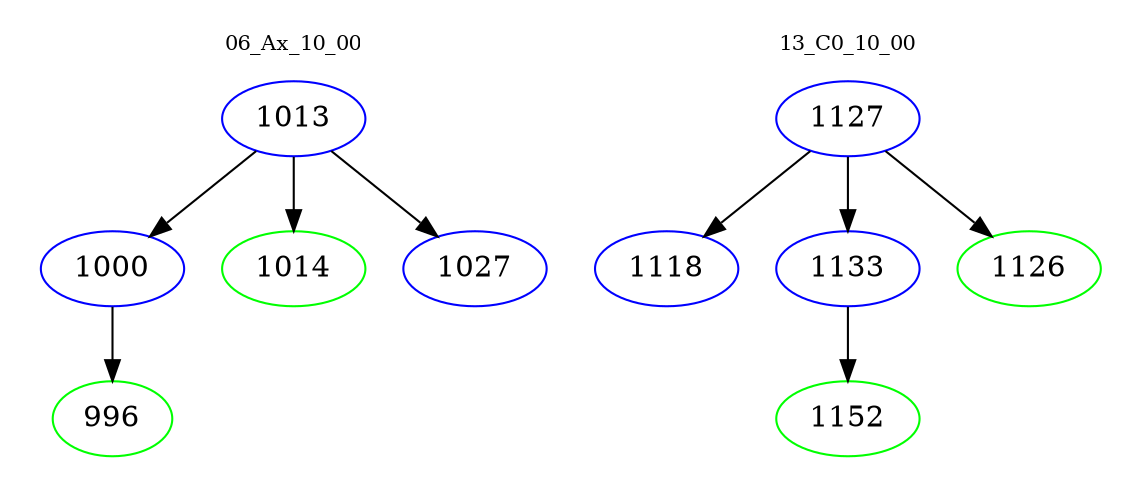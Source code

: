 digraph{
subgraph cluster_0 {
color = white
label = "06_Ax_10_00";
fontsize=10;
T0_1013 [label="1013", color="blue"]
T0_1013 -> T0_1000 [color="black"]
T0_1000 [label="1000", color="blue"]
T0_1000 -> T0_996 [color="black"]
T0_996 [label="996", color="green"]
T0_1013 -> T0_1014 [color="black"]
T0_1014 [label="1014", color="green"]
T0_1013 -> T0_1027 [color="black"]
T0_1027 [label="1027", color="blue"]
}
subgraph cluster_1 {
color = white
label = "13_C0_10_00";
fontsize=10;
T1_1127 [label="1127", color="blue"]
T1_1127 -> T1_1118 [color="black"]
T1_1118 [label="1118", color="blue"]
T1_1127 -> T1_1133 [color="black"]
T1_1133 [label="1133", color="blue"]
T1_1133 -> T1_1152 [color="black"]
T1_1152 [label="1152", color="green"]
T1_1127 -> T1_1126 [color="black"]
T1_1126 [label="1126", color="green"]
}
}
